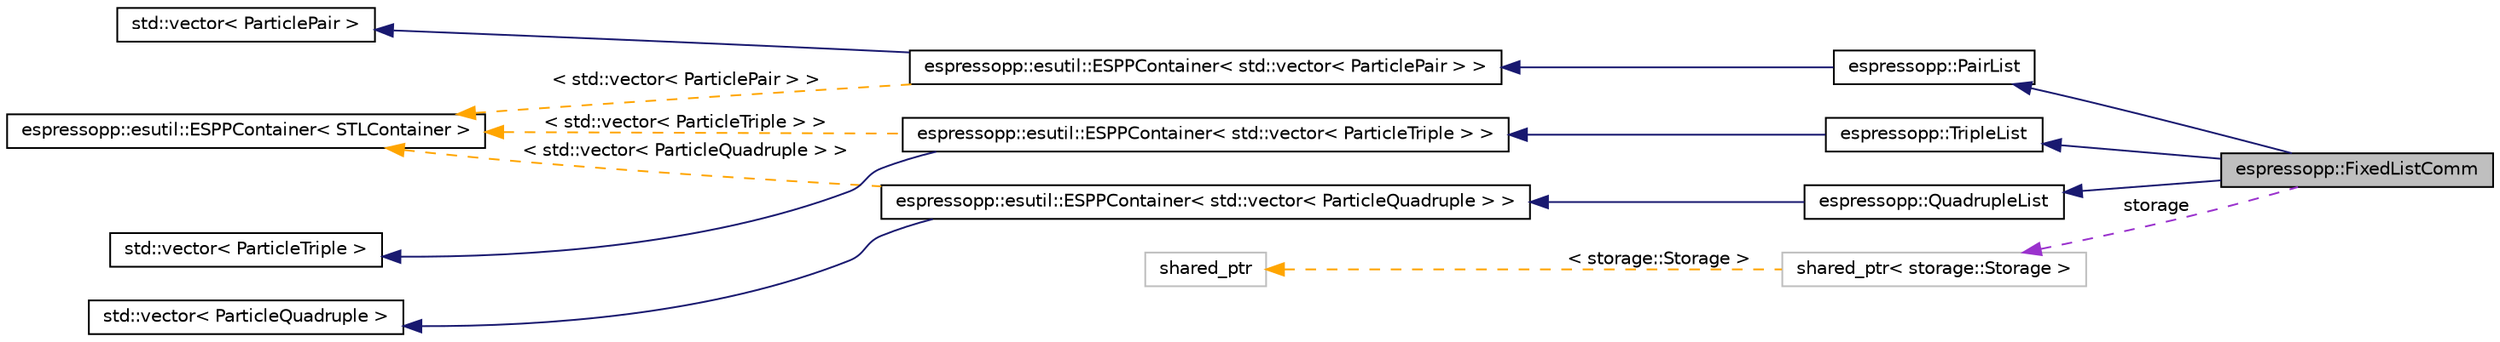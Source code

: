 digraph G
{
  edge [fontname="Helvetica",fontsize="10",labelfontname="Helvetica",labelfontsize="10"];
  node [fontname="Helvetica",fontsize="10",shape=record];
  rankdir="LR";
  Node1 [label="espressopp::FixedListComm",height=0.2,width=0.4,color="black", fillcolor="grey75", style="filled" fontcolor="black"];
  Node2 -> Node1 [dir="back",color="midnightblue",fontsize="10",style="solid",fontname="Helvetica"];
  Node2 [label="espressopp::PairList",height=0.2,width=0.4,color="black", fillcolor="white", style="filled",URL="$structespressopp_1_1PairList.html"];
  Node3 -> Node2 [dir="back",color="midnightblue",fontsize="10",style="solid",fontname="Helvetica"];
  Node3 [label="espressopp::esutil::ESPPContainer\< std::vector\< ParticlePair \> \>",height=0.2,width=0.4,color="black", fillcolor="white", style="filled",URL="$classespressopp_1_1esutil_1_1ESPPContainer.html"];
  Node4 -> Node3 [dir="back",color="midnightblue",fontsize="10",style="solid",fontname="Helvetica"];
  Node4 [label="std::vector\< ParticlePair \>",height=0.2,width=0.4,color="black", fillcolor="white", style="filled",URL="$classstd_1_1vector.html"];
  Node5 -> Node3 [dir="back",color="orange",fontsize="10",style="dashed",label=" \< std::vector\< ParticlePair \> \>" ,fontname="Helvetica"];
  Node5 [label="espressopp::esutil::ESPPContainer\< STLContainer \>",height=0.2,width=0.4,color="black", fillcolor="white", style="filled",URL="$classespressopp_1_1esutil_1_1ESPPContainer.html"];
  Node6 -> Node1 [dir="back",color="midnightblue",fontsize="10",style="solid",fontname="Helvetica"];
  Node6 [label="espressopp::TripleList",height=0.2,width=0.4,color="black", fillcolor="white", style="filled",URL="$structespressopp_1_1TripleList.html"];
  Node7 -> Node6 [dir="back",color="midnightblue",fontsize="10",style="solid",fontname="Helvetica"];
  Node7 [label="espressopp::esutil::ESPPContainer\< std::vector\< ParticleTriple \> \>",height=0.2,width=0.4,color="black", fillcolor="white", style="filled",URL="$classespressopp_1_1esutil_1_1ESPPContainer.html"];
  Node8 -> Node7 [dir="back",color="midnightblue",fontsize="10",style="solid",fontname="Helvetica"];
  Node8 [label="std::vector\< ParticleTriple \>",height=0.2,width=0.4,color="black", fillcolor="white", style="filled",URL="$classstd_1_1vector.html"];
  Node5 -> Node7 [dir="back",color="orange",fontsize="10",style="dashed",label=" \< std::vector\< ParticleTriple \> \>" ,fontname="Helvetica"];
  Node9 -> Node1 [dir="back",color="midnightblue",fontsize="10",style="solid",fontname="Helvetica"];
  Node9 [label="espressopp::QuadrupleList",height=0.2,width=0.4,color="black", fillcolor="white", style="filled",URL="$structespressopp_1_1QuadrupleList.html"];
  Node10 -> Node9 [dir="back",color="midnightblue",fontsize="10",style="solid",fontname="Helvetica"];
  Node10 [label="espressopp::esutil::ESPPContainer\< std::vector\< ParticleQuadruple \> \>",height=0.2,width=0.4,color="black", fillcolor="white", style="filled",URL="$classespressopp_1_1esutil_1_1ESPPContainer.html"];
  Node11 -> Node10 [dir="back",color="midnightblue",fontsize="10",style="solid",fontname="Helvetica"];
  Node11 [label="std::vector\< ParticleQuadruple \>",height=0.2,width=0.4,color="black", fillcolor="white", style="filled",URL="$classstd_1_1vector.html"];
  Node5 -> Node10 [dir="back",color="orange",fontsize="10",style="dashed",label=" \< std::vector\< ParticleQuadruple \> \>" ,fontname="Helvetica"];
  Node12 -> Node1 [dir="back",color="darkorchid3",fontsize="10",style="dashed",label=" storage" ,fontname="Helvetica"];
  Node12 [label="shared_ptr\< storage::Storage \>",height=0.2,width=0.4,color="grey75", fillcolor="white", style="filled"];
  Node13 -> Node12 [dir="back",color="orange",fontsize="10",style="dashed",label=" \< storage::Storage \>" ,fontname="Helvetica"];
  Node13 [label="shared_ptr",height=0.2,width=0.4,color="grey75", fillcolor="white", style="filled"];
}
